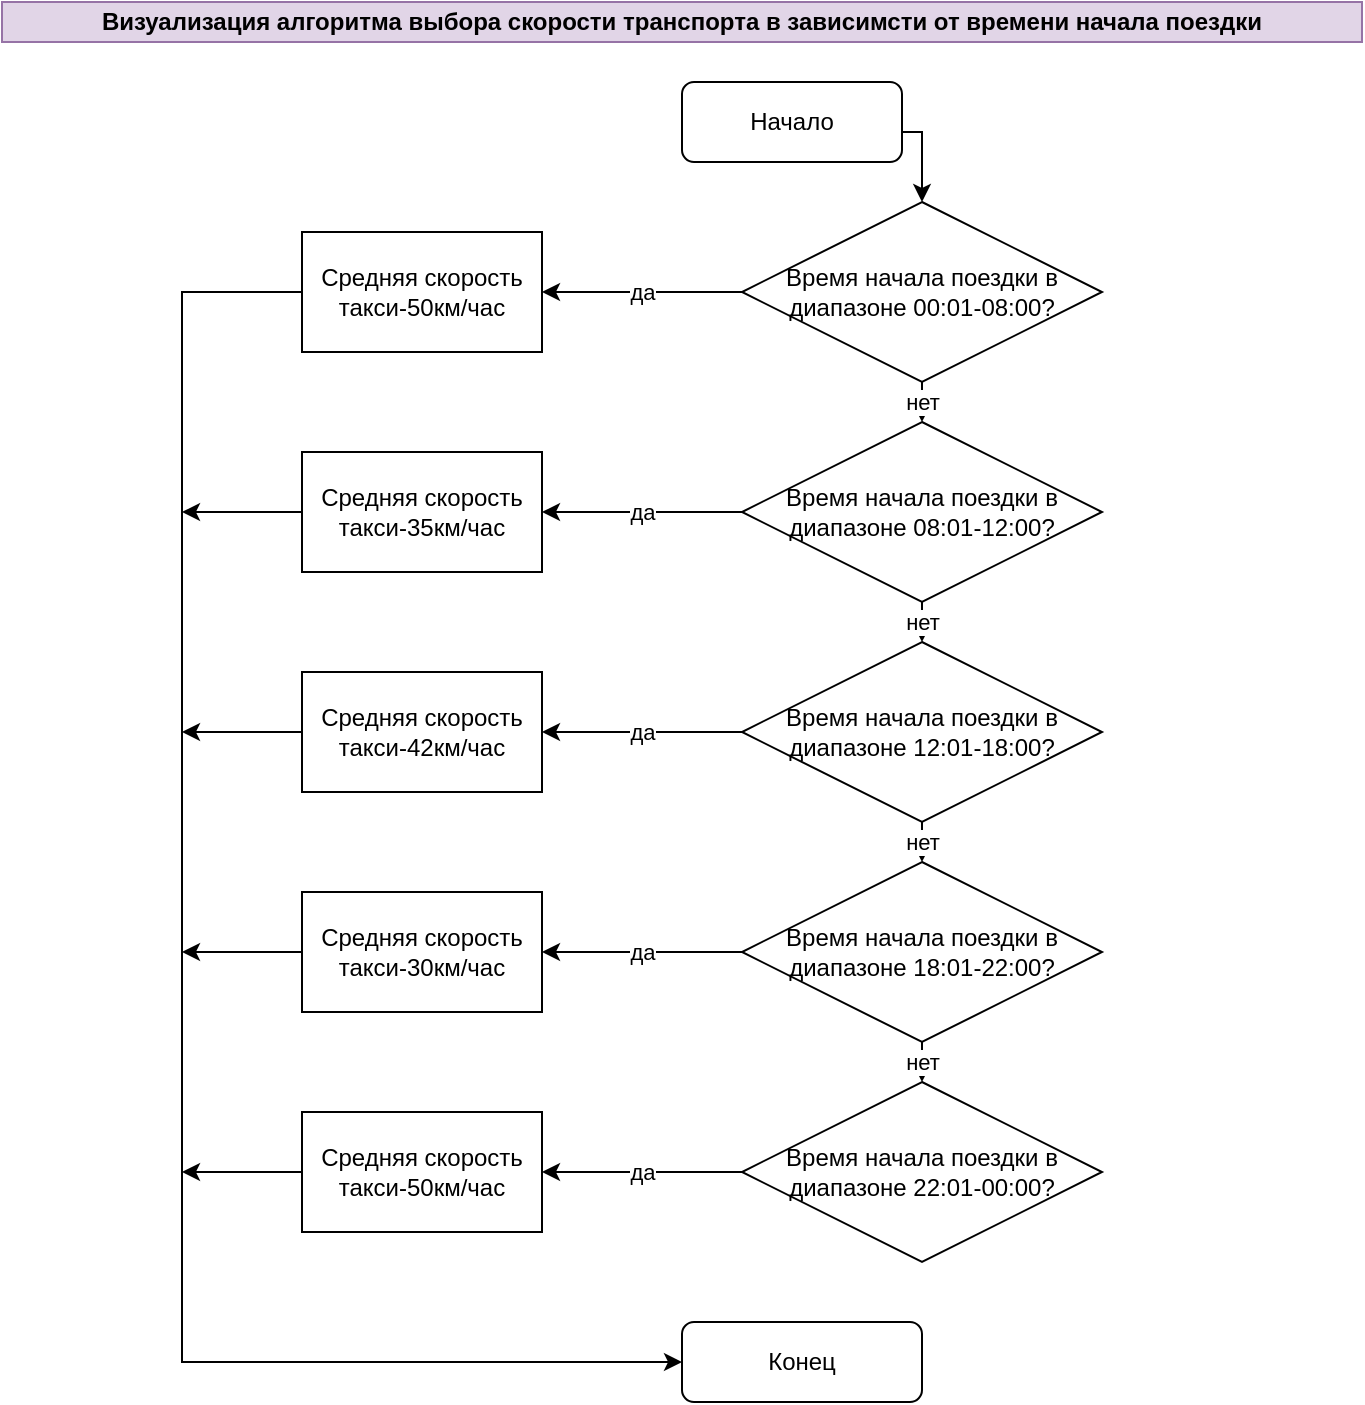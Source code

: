 <mxfile version="13.6.6" type="github">
  <diagram id="C5RBs43oDa-KdzZeNtuy" name="Page-1">
    <mxGraphModel dx="1422" dy="794" grid="1" gridSize="10" guides="1" tooltips="1" connect="1" arrows="1" fold="1" page="1" pageScale="1" pageWidth="827" pageHeight="1169" math="0" shadow="0">
      <root>
        <mxCell id="WIyWlLk6GJQsqaUBKTNV-0" />
        <mxCell id="WIyWlLk6GJQsqaUBKTNV-1" parent="WIyWlLk6GJQsqaUBKTNV-0" />
        <mxCell id="Cf76I0SgRMBPhJXekZDS-31" style="edgeStyle=orthogonalEdgeStyle;rounded=0;orthogonalLoop=1;jettySize=auto;html=1;exitX=0.5;exitY=1;exitDx=0;exitDy=0;entryX=0.5;entryY=0;entryDx=0;entryDy=0;" edge="1" parent="WIyWlLk6GJQsqaUBKTNV-1" source="WIyWlLk6GJQsqaUBKTNV-3" target="Cf76I0SgRMBPhJXekZDS-1">
          <mxGeometry relative="1" as="geometry">
            <Array as="points">
              <mxPoint x="455" y="85" />
              <mxPoint x="530" y="85" />
            </Array>
          </mxGeometry>
        </mxCell>
        <mxCell id="WIyWlLk6GJQsqaUBKTNV-3" value="Начало" style="rounded=1;whiteSpace=wrap;html=1;fontSize=12;glass=0;strokeWidth=1;shadow=0;" parent="WIyWlLk6GJQsqaUBKTNV-1" vertex="1">
          <mxGeometry x="410" y="60" width="110" height="40" as="geometry" />
        </mxCell>
        <mxCell id="WIyWlLk6GJQsqaUBKTNV-11" value="Конец" style="rounded=1;whiteSpace=wrap;html=1;fontSize=12;glass=0;strokeWidth=1;shadow=0;" parent="WIyWlLk6GJQsqaUBKTNV-1" vertex="1">
          <mxGeometry x="410" y="680" width="120" height="40" as="geometry" />
        </mxCell>
        <mxCell id="Cf76I0SgRMBPhJXekZDS-0" value="Визуализация алгоритма выбора скорости транспорта в зависимсти от времени начала поездки" style="text;html=1;strokeColor=#9673a6;fillColor=#e1d5e7;align=center;verticalAlign=middle;whiteSpace=wrap;rounded=0;fontStyle=1" vertex="1" parent="WIyWlLk6GJQsqaUBKTNV-1">
          <mxGeometry x="70" y="20" width="680" height="20" as="geometry" />
        </mxCell>
        <mxCell id="Cf76I0SgRMBPhJXekZDS-11" value="да" style="edgeStyle=orthogonalEdgeStyle;rounded=0;orthogonalLoop=1;jettySize=auto;html=1;" edge="1" parent="WIyWlLk6GJQsqaUBKTNV-1" source="Cf76I0SgRMBPhJXekZDS-1">
          <mxGeometry relative="1" as="geometry">
            <mxPoint x="340" y="165" as="targetPoint" />
          </mxGeometry>
        </mxCell>
        <mxCell id="Cf76I0SgRMBPhJXekZDS-22" value="нет" style="edgeStyle=orthogonalEdgeStyle;rounded=0;orthogonalLoop=1;jettySize=auto;html=1;exitX=0.5;exitY=1;exitDx=0;exitDy=0;entryX=0.5;entryY=0;entryDx=0;entryDy=0;" edge="1" parent="WIyWlLk6GJQsqaUBKTNV-1" source="Cf76I0SgRMBPhJXekZDS-1" target="Cf76I0SgRMBPhJXekZDS-6">
          <mxGeometry relative="1" as="geometry" />
        </mxCell>
        <mxCell id="Cf76I0SgRMBPhJXekZDS-1" value="Время начала поездки в диапазоне 00:01-08:00?" style="rhombus;whiteSpace=wrap;html=1;" vertex="1" parent="WIyWlLk6GJQsqaUBKTNV-1">
          <mxGeometry x="440" y="120" width="180" height="90" as="geometry" />
        </mxCell>
        <mxCell id="Cf76I0SgRMBPhJXekZDS-23" value="нет" style="edgeStyle=orthogonalEdgeStyle;rounded=0;orthogonalLoop=1;jettySize=auto;html=1;exitX=0.5;exitY=1;exitDx=0;exitDy=0;entryX=0.5;entryY=0;entryDx=0;entryDy=0;" edge="1" parent="WIyWlLk6GJQsqaUBKTNV-1" source="Cf76I0SgRMBPhJXekZDS-6" target="Cf76I0SgRMBPhJXekZDS-10">
          <mxGeometry relative="1" as="geometry" />
        </mxCell>
        <mxCell id="Cf76I0SgRMBPhJXekZDS-6" value="Время начала поездки в диапазоне 08:01-12:00?" style="rhombus;whiteSpace=wrap;html=1;" vertex="1" parent="WIyWlLk6GJQsqaUBKTNV-1">
          <mxGeometry x="440" y="230" width="180" height="90" as="geometry" />
        </mxCell>
        <mxCell id="Cf76I0SgRMBPhJXekZDS-8" value="Время начала поездки в диапазоне 22:01-00:00?" style="rhombus;whiteSpace=wrap;html=1;" vertex="1" parent="WIyWlLk6GJQsqaUBKTNV-1">
          <mxGeometry x="440" y="560" width="180" height="90" as="geometry" />
        </mxCell>
        <mxCell id="Cf76I0SgRMBPhJXekZDS-25" value="нет" style="edgeStyle=orthogonalEdgeStyle;rounded=0;orthogonalLoop=1;jettySize=auto;html=1;exitX=0.5;exitY=1;exitDx=0;exitDy=0;entryX=0.5;entryY=0;entryDx=0;entryDy=0;" edge="1" parent="WIyWlLk6GJQsqaUBKTNV-1" source="Cf76I0SgRMBPhJXekZDS-9" target="Cf76I0SgRMBPhJXekZDS-8">
          <mxGeometry relative="1" as="geometry" />
        </mxCell>
        <mxCell id="Cf76I0SgRMBPhJXekZDS-9" value="Время начала поездки в диапазоне 18:01-22:00?" style="rhombus;whiteSpace=wrap;html=1;" vertex="1" parent="WIyWlLk6GJQsqaUBKTNV-1">
          <mxGeometry x="440" y="450" width="180" height="90" as="geometry" />
        </mxCell>
        <mxCell id="Cf76I0SgRMBPhJXekZDS-24" value="нет" style="edgeStyle=orthogonalEdgeStyle;rounded=0;orthogonalLoop=1;jettySize=auto;html=1;exitX=0.5;exitY=1;exitDx=0;exitDy=0;entryX=0.5;entryY=0;entryDx=0;entryDy=0;" edge="1" parent="WIyWlLk6GJQsqaUBKTNV-1" source="Cf76I0SgRMBPhJXekZDS-10" target="Cf76I0SgRMBPhJXekZDS-9">
          <mxGeometry relative="1" as="geometry" />
        </mxCell>
        <mxCell id="Cf76I0SgRMBPhJXekZDS-10" value="Время начала поездки в диапазоне 12:01-18:00?" style="rhombus;whiteSpace=wrap;html=1;" vertex="1" parent="WIyWlLk6GJQsqaUBKTNV-1">
          <mxGeometry x="440" y="340" width="180" height="90" as="geometry" />
        </mxCell>
        <mxCell id="Cf76I0SgRMBPhJXekZDS-26" style="edgeStyle=orthogonalEdgeStyle;rounded=0;orthogonalLoop=1;jettySize=auto;html=1;" edge="1" parent="WIyWlLk6GJQsqaUBKTNV-1" source="Cf76I0SgRMBPhJXekZDS-12" target="WIyWlLk6GJQsqaUBKTNV-11">
          <mxGeometry relative="1" as="geometry">
            <mxPoint x="160" y="730" as="targetPoint" />
            <Array as="points">
              <mxPoint x="160" y="165" />
              <mxPoint x="160" y="700" />
            </Array>
          </mxGeometry>
        </mxCell>
        <mxCell id="Cf76I0SgRMBPhJXekZDS-12" value="Средняя скорость такси-50км/час" style="rounded=0;whiteSpace=wrap;html=1;" vertex="1" parent="WIyWlLk6GJQsqaUBKTNV-1">
          <mxGeometry x="220" y="135" width="120" height="60" as="geometry" />
        </mxCell>
        <mxCell id="Cf76I0SgRMBPhJXekZDS-13" value="да" style="edgeStyle=orthogonalEdgeStyle;rounded=0;orthogonalLoop=1;jettySize=auto;html=1;" edge="1" parent="WIyWlLk6GJQsqaUBKTNV-1">
          <mxGeometry relative="1" as="geometry">
            <mxPoint x="340" y="275" as="targetPoint" />
            <mxPoint x="440" y="275" as="sourcePoint" />
          </mxGeometry>
        </mxCell>
        <mxCell id="Cf76I0SgRMBPhJXekZDS-27" style="edgeStyle=orthogonalEdgeStyle;rounded=0;orthogonalLoop=1;jettySize=auto;html=1;" edge="1" parent="WIyWlLk6GJQsqaUBKTNV-1" source="Cf76I0SgRMBPhJXekZDS-14">
          <mxGeometry relative="1" as="geometry">
            <mxPoint x="160" y="275" as="targetPoint" />
          </mxGeometry>
        </mxCell>
        <mxCell id="Cf76I0SgRMBPhJXekZDS-14" value="Средняя скорость такси-35км/час" style="rounded=0;whiteSpace=wrap;html=1;" vertex="1" parent="WIyWlLk6GJQsqaUBKTNV-1">
          <mxGeometry x="220" y="245" width="120" height="60" as="geometry" />
        </mxCell>
        <mxCell id="Cf76I0SgRMBPhJXekZDS-15" value="да" style="edgeStyle=orthogonalEdgeStyle;rounded=0;orthogonalLoop=1;jettySize=auto;html=1;" edge="1" parent="WIyWlLk6GJQsqaUBKTNV-1">
          <mxGeometry relative="1" as="geometry">
            <mxPoint x="340" y="385" as="targetPoint" />
            <mxPoint x="440" y="385" as="sourcePoint" />
          </mxGeometry>
        </mxCell>
        <mxCell id="Cf76I0SgRMBPhJXekZDS-28" style="edgeStyle=orthogonalEdgeStyle;rounded=0;orthogonalLoop=1;jettySize=auto;html=1;" edge="1" parent="WIyWlLk6GJQsqaUBKTNV-1" source="Cf76I0SgRMBPhJXekZDS-16">
          <mxGeometry relative="1" as="geometry">
            <mxPoint x="160" y="385" as="targetPoint" />
          </mxGeometry>
        </mxCell>
        <mxCell id="Cf76I0SgRMBPhJXekZDS-16" value="Средняя скорость такси-42км/час" style="rounded=0;whiteSpace=wrap;html=1;" vertex="1" parent="WIyWlLk6GJQsqaUBKTNV-1">
          <mxGeometry x="220" y="355" width="120" height="60" as="geometry" />
        </mxCell>
        <mxCell id="Cf76I0SgRMBPhJXekZDS-17" value="да" style="edgeStyle=orthogonalEdgeStyle;rounded=0;orthogonalLoop=1;jettySize=auto;html=1;" edge="1" parent="WIyWlLk6GJQsqaUBKTNV-1">
          <mxGeometry relative="1" as="geometry">
            <mxPoint x="340" y="495" as="targetPoint" />
            <mxPoint x="440" y="495" as="sourcePoint" />
          </mxGeometry>
        </mxCell>
        <mxCell id="Cf76I0SgRMBPhJXekZDS-29" style="edgeStyle=orthogonalEdgeStyle;rounded=0;orthogonalLoop=1;jettySize=auto;html=1;" edge="1" parent="WIyWlLk6GJQsqaUBKTNV-1" source="Cf76I0SgRMBPhJXekZDS-18">
          <mxGeometry relative="1" as="geometry">
            <mxPoint x="160" y="495" as="targetPoint" />
          </mxGeometry>
        </mxCell>
        <mxCell id="Cf76I0SgRMBPhJXekZDS-18" value="Средняя скорость такси-30км/час" style="rounded=0;whiteSpace=wrap;html=1;" vertex="1" parent="WIyWlLk6GJQsqaUBKTNV-1">
          <mxGeometry x="220" y="465" width="120" height="60" as="geometry" />
        </mxCell>
        <mxCell id="Cf76I0SgRMBPhJXekZDS-19" value="да" style="edgeStyle=orthogonalEdgeStyle;rounded=0;orthogonalLoop=1;jettySize=auto;html=1;" edge="1" parent="WIyWlLk6GJQsqaUBKTNV-1">
          <mxGeometry relative="1" as="geometry">
            <mxPoint x="340" y="605" as="targetPoint" />
            <mxPoint x="440" y="605" as="sourcePoint" />
          </mxGeometry>
        </mxCell>
        <mxCell id="Cf76I0SgRMBPhJXekZDS-30" style="edgeStyle=orthogonalEdgeStyle;rounded=0;orthogonalLoop=1;jettySize=auto;html=1;" edge="1" parent="WIyWlLk6GJQsqaUBKTNV-1" source="Cf76I0SgRMBPhJXekZDS-20">
          <mxGeometry relative="1" as="geometry">
            <mxPoint x="160" y="605" as="targetPoint" />
          </mxGeometry>
        </mxCell>
        <mxCell id="Cf76I0SgRMBPhJXekZDS-20" value="Средняя скорость такси-50км/час" style="rounded=0;whiteSpace=wrap;html=1;" vertex="1" parent="WIyWlLk6GJQsqaUBKTNV-1">
          <mxGeometry x="220" y="575" width="120" height="60" as="geometry" />
        </mxCell>
      </root>
    </mxGraphModel>
  </diagram>
</mxfile>

